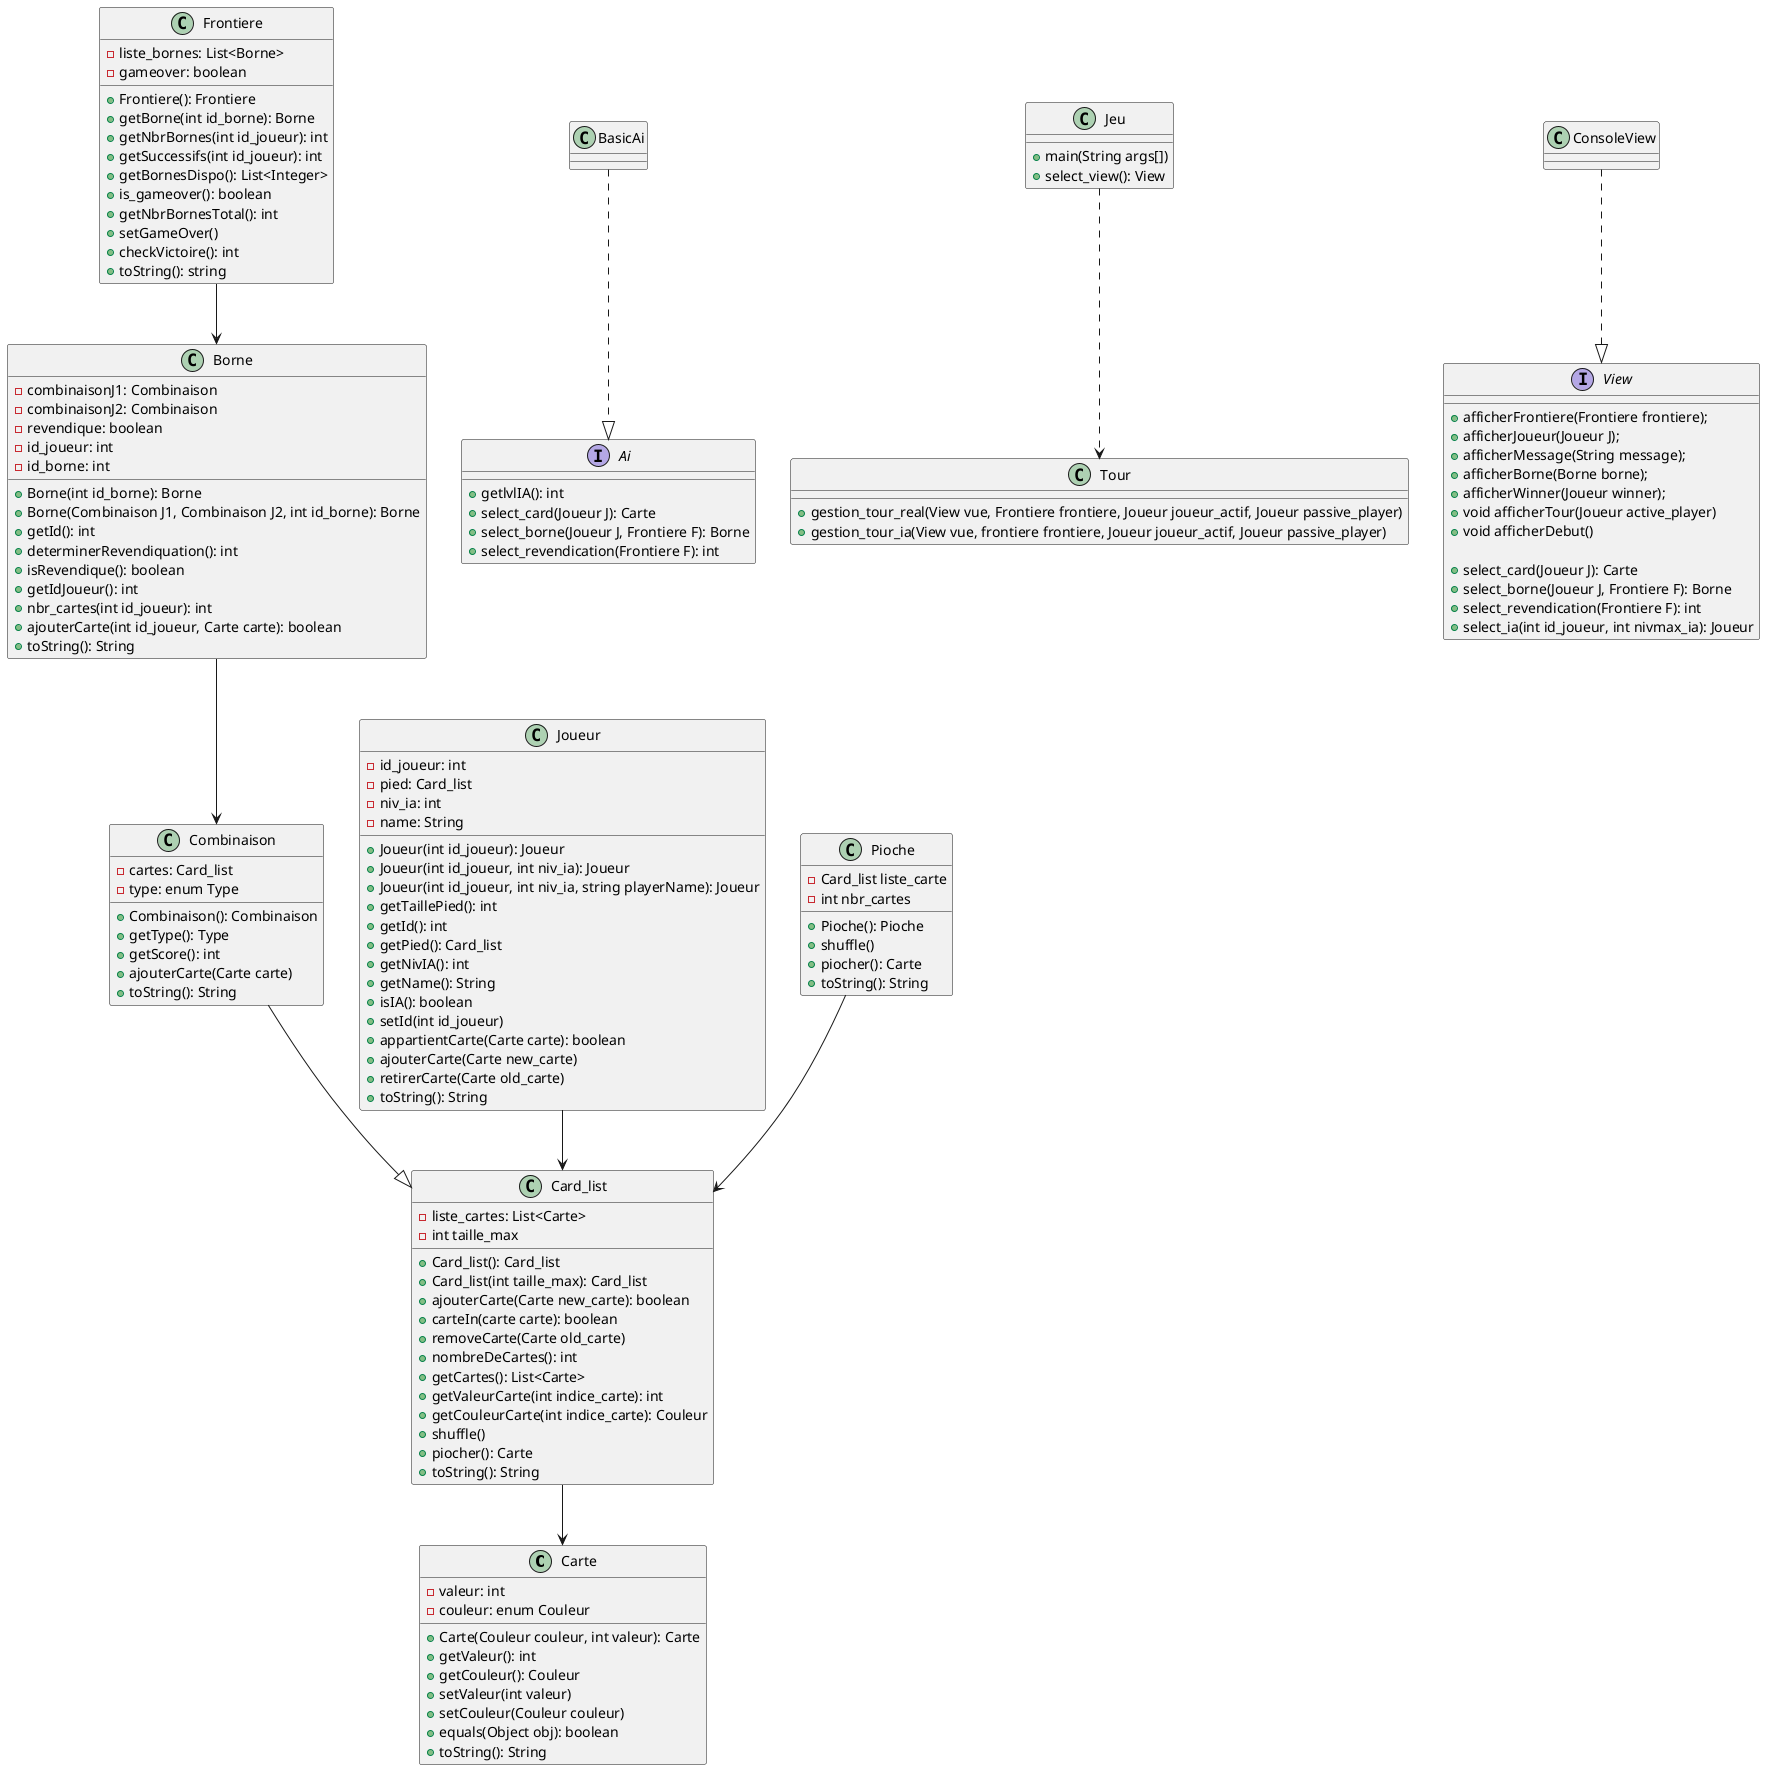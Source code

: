 @startuml all

class Carte{
    - valeur: int
    - couleur: enum Couleur
    + Carte(Couleur couleur, int valeur): Carte
    + getValeur(): int
    + getCouleur(): Couleur
    + setValeur(int valeur)
    + setCouleur(Couleur couleur)
    + equals(Object obj): boolean
    + toString(): String
}

class Combinaison{
    - cartes: Card_list
    - type: enum Type

    + Combinaison(): Combinaison 
    + getType(): Type 
    + getScore(): int 
    + ajouterCarte(Carte carte)
    + toString(): String
}


class Joueur{
    - id_joueur: int
    - pied: Card_list
    - niv_ia: int
    - name: String
    + Joueur(int id_joueur): Joueur
    + Joueur(int id_joueur, int niv_ia): Joueur
    + Joueur(int id_joueur, int niv_ia, string playerName): Joueur
    + getTaillePied(): int
    + getId(): int
    + getPied(): Card_list
    + getNivIA(): int
    + getName(): String
    + isIA(): boolean
    + setId(int id_joueur)
    + appartientCarte(Carte carte): boolean
    + ajouterCarte(Carte new_carte)
    + retirerCarte(Carte old_carte)
    + toString(): String
}


class Card_list{
    - liste_cartes: List<Carte>
    - int taille_max
    + Card_list(): Card_list
    + Card_list(int taille_max): Card_list
    + ajouterCarte(Carte new_carte): boolean
    + carteIn(carte carte): boolean
    + removeCarte(Carte old_carte)
    + nombreDeCartes(): int 
    + getCartes(): List<Carte> 
    + getValeurCarte(int indice_carte): int
    + getCouleurCarte(int indice_carte): Couleur
    + shuffle()
    + piocher(): Carte
    + toString(): String   
}

class Borne{
    - combinaisonJ1: Combinaison
    - combinaisonJ2: Combinaison
    - revendique: boolean
    - id_joueur: int
    - id_borne: int
    + Borne(int id_borne): Borne
    + Borne(Combinaison J1, Combinaison J2, int id_borne): Borne
    + getId(): int
    + determinerRevendiquation(): int
    + isRevendique(): boolean
    + getIdJoueur(): int
    + nbr_cartes(int id_joueur): int
    + ajouterCarte(int id_joueur, Carte carte): boolean
    + toString(): String
}

class Frontiere{
    - liste_bornes: List<Borne>
    - gameover: boolean
    + Frontiere(): Frontiere
    + getBorne(int id_borne): Borne
    + getNbrBornes(int id_joueur): int
    + getSuccessifs(int id_joueur): int
    + getBornesDispo(): List<Integer>
    + is_gameover(): boolean
    + getNbrBornesTotal(): int
    + setGameOver()
    + checkVictoire(): int
    + toString(): string
}


class Pioche{
    - Card_list liste_carte
    - int nbr_cartes
    + Pioche(): Pioche
    + shuffle()
    + piocher(): Carte
    + toString(): String

}

Combinaison --|> Card_list
Joueur --> Card_list
Card_list --> Carte
Borne --> Combinaison
Frontiere --> Borne
Pioche --> Card_list



interface Ai{
	+ getlvlIA(): int
	+ select_card(Joueur J): Carte
	+ select_borne(Joueur J, Frontiere F): Borne
	+ select_revendication(Frontiere F): int
}

class BasicAi{
}

BasicAi ..|> Ai


class Jeu{
    + main(String args[])
    + select_view(): View
}

class Tour{
    + gestion_tour_real(View vue, Frontiere frontiere, Joueur joueur_actif, Joueur passive_player)
    + gestion_tour_ia(View vue, frontiere frontiere, Joueur joueur_actif, Joueur passive_player)
}

Jeu ..> Tour


interface View{
    + afficherFrontiere(Frontiere frontiere);
    + afficherJoueur(Joueur J);
    + afficherMessage(String message);
    + afficherBorne(Borne borne);
    + afficherWinner(Joueur winner);
    + void afficherTour(Joueur active_player)
    + void afficherDebut()

    + select_card(Joueur J): Carte
    + select_borne(Joueur J, Frontiere F): Borne
    + select_revendication(Frontiere F): int
    + select_ia(int id_joueur, int nivmax_ia): Joueur
}

class ConsoleView{

}

ConsoleView ..|> View

@enduml
